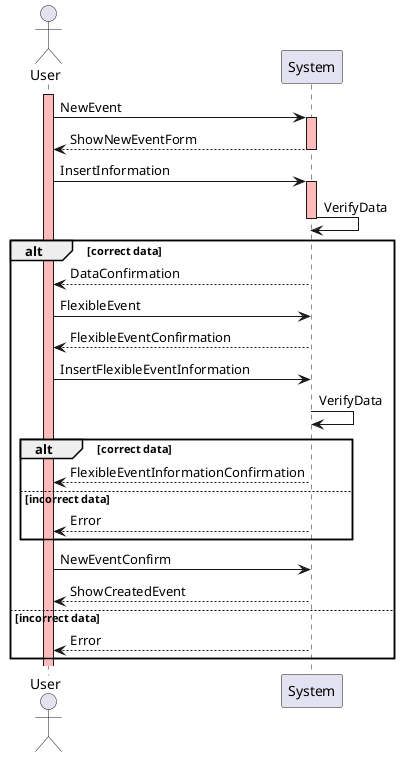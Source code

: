 @startuml

actor User
participant System

activate User #FFBBBB
User -> System: NewEvent
activate System #FFBBBB
System --> User: ShowNewEventForm
deactivate System
User -> System: InsertInformation
activate System #FFBBBB
System -> System: VerifyData
deactivate System

alt correct data
  System --> User: DataConfirmation
  User -> System: FlexibleEvent
  System --> User: FlexibleEventConfirmation
  User -> System: InsertFlexibleEventInformation
  System -> System: VerifyData

  alt correct data
    System --> User: FlexibleEventInformationConfirmation
  else incorrect data
    System --> User: Error
  end

  User -> System: NewEventConfirm
  System --> User: ShowCreatedEvent
else incorrect data
  System --> User: Error
end

@enduml
